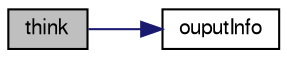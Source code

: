 digraph G
{
  edge [fontname="FreeSans",fontsize="10",labelfontname="FreeSans",labelfontsize="10"];
  node [fontname="FreeSans",fontsize="10",shape=record];
  rankdir=LR;
  Node1 [label="think",height=0.2,width=0.4,color="black", fillcolor="grey75", style="filled" fontcolor="black"];
  Node1 -> Node2 [color="midnightblue",fontsize="10",style="solid"];
  Node2 [label="ouputInfo",height=0.2,width=0.4,color="black", fillcolor="white", style="filled",URL="$phil_deadlock_8cpp.html#a9d41299e9bf762ac1e8d0f7b599ede3b"];
}
